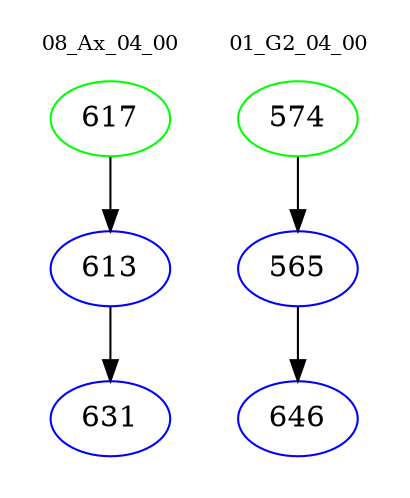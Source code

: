 digraph{
subgraph cluster_0 {
color = white
label = "08_Ax_04_00";
fontsize=10;
T0_617 [label="617", color="green"]
T0_617 -> T0_613 [color="black"]
T0_613 [label="613", color="blue"]
T0_613 -> T0_631 [color="black"]
T0_631 [label="631", color="blue"]
}
subgraph cluster_1 {
color = white
label = "01_G2_04_00";
fontsize=10;
T1_574 [label="574", color="green"]
T1_574 -> T1_565 [color="black"]
T1_565 [label="565", color="blue"]
T1_565 -> T1_646 [color="black"]
T1_646 [label="646", color="blue"]
}
}
